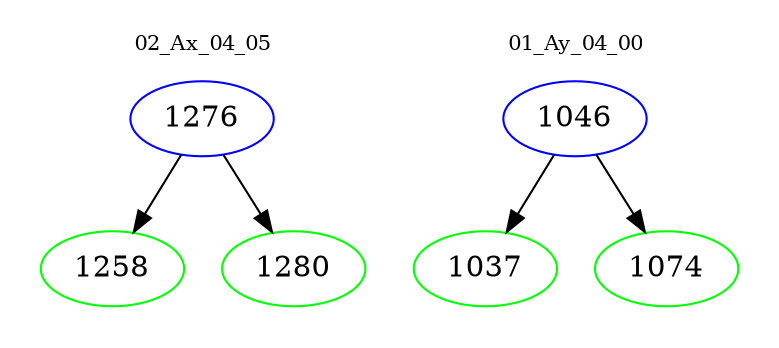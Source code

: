 digraph{
subgraph cluster_0 {
color = white
label = "02_Ax_04_05";
fontsize=10;
T0_1276 [label="1276", color="blue"]
T0_1276 -> T0_1258 [color="black"]
T0_1258 [label="1258", color="green"]
T0_1276 -> T0_1280 [color="black"]
T0_1280 [label="1280", color="green"]
}
subgraph cluster_1 {
color = white
label = "01_Ay_04_00";
fontsize=10;
T1_1046 [label="1046", color="blue"]
T1_1046 -> T1_1037 [color="black"]
T1_1037 [label="1037", color="green"]
T1_1046 -> T1_1074 [color="black"]
T1_1074 [label="1074", color="green"]
}
}
